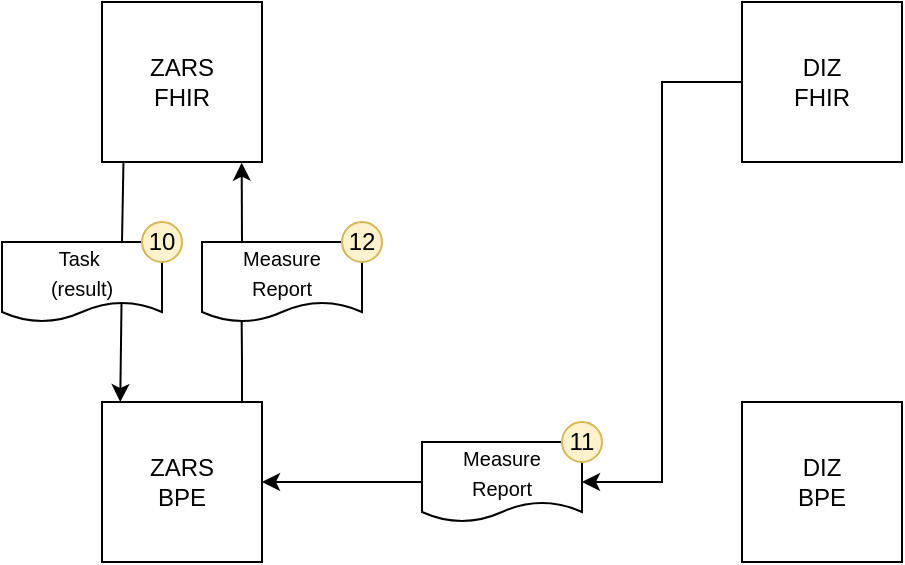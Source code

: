 <mxfile version="14.1.8" type="device"><diagram id="VETf5LYlRZAwOjoE17p3" name="Page-1"><mxGraphModel dx="1106" dy="393" grid="1" gridSize="10" guides="1" tooltips="1" connect="1" arrows="1" fold="1" page="1" pageScale="1" pageWidth="1169" pageHeight="827" math="0" shadow="0"><root><mxCell id="0"/><mxCell id="1" parent="0"/><mxCell id="ePRh4TcFxG1AIVr1Jd2X-204" style="edgeStyle=orthogonalEdgeStyle;rounded=0;orthogonalLoop=1;jettySize=auto;html=1;exitX=0.134;exitY=1.007;exitDx=0;exitDy=0;entryX=0.75;entryY=0;entryDx=0;entryDy=0;startArrow=none;startFill=0;endArrow=none;endFill=0;exitPerimeter=0;" parent="1" source="ePRh4TcFxG1AIVr1Jd2X-154" target="ePRh4TcFxG1AIVr1Jd2X-195" edge="1"><mxGeometry relative="1" as="geometry"/></mxCell><mxCell id="ePRh4TcFxG1AIVr1Jd2X-154" value="ZARS&lt;br&gt;FHIR" style="whiteSpace=wrap;html=1;aspect=fixed;" parent="1" vertex="1"><mxGeometry x="240" y="1080" width="80" height="80" as="geometry"/></mxCell><mxCell id="ePRh4TcFxG1AIVr1Jd2X-159" style="edgeStyle=orthogonalEdgeStyle;rounded=0;orthogonalLoop=1;jettySize=auto;html=1;exitX=0.875;exitY=0.002;exitDx=0;exitDy=0;entryX=0.248;entryY=0.994;entryDx=0;entryDy=0;entryPerimeter=0;startArrow=none;startFill=0;endArrow=none;endFill=0;exitPerimeter=0;" parent="1" source="ePRh4TcFxG1AIVr1Jd2X-160" target="ePRh4TcFxG1AIVr1Jd2X-182" edge="1"><mxGeometry relative="1" as="geometry"/></mxCell><mxCell id="ePRh4TcFxG1AIVr1Jd2X-205" style="edgeStyle=orthogonalEdgeStyle;rounded=0;orthogonalLoop=1;jettySize=auto;html=1;exitX=0.114;exitY=0;exitDx=0;exitDy=0;startArrow=classic;startFill=1;endArrow=none;endFill=0;exitPerimeter=0;entryX=0.747;entryY=0.761;entryDx=0;entryDy=0;entryPerimeter=0;" parent="1" source="ePRh4TcFxG1AIVr1Jd2X-160" target="ePRh4TcFxG1AIVr1Jd2X-195" edge="1"><mxGeometry relative="1" as="geometry"><mxPoint x="259.935" y="1250" as="targetPoint"/><Array as="points"><mxPoint x="250" y="1280"/></Array></mxGeometry></mxCell><mxCell id="ePRh4TcFxG1AIVr1Jd2X-160" value="ZARS&lt;br&gt;BPE" style="whiteSpace=wrap;html=1;aspect=fixed;" parent="1" vertex="1"><mxGeometry x="240" y="1280" width="80" height="80" as="geometry"/></mxCell><mxCell id="ePRh4TcFxG1AIVr1Jd2X-162" style="edgeStyle=orthogonalEdgeStyle;rounded=0;orthogonalLoop=1;jettySize=auto;html=1;exitX=0;exitY=0.5;exitDx=0;exitDy=0;entryX=1;entryY=0.5;entryDx=0;entryDy=0;startArrow=none;startFill=0;endArrow=classic;endFill=1;" parent="1" source="ePRh4TcFxG1AIVr1Jd2X-163" target="ePRh4TcFxG1AIVr1Jd2X-194" edge="1"><mxGeometry relative="1" as="geometry"/></mxCell><mxCell id="ePRh4TcFxG1AIVr1Jd2X-163" value="DIZ&lt;br&gt;FHIR" style="whiteSpace=wrap;html=1;aspect=fixed;" parent="1" vertex="1"><mxGeometry x="560" y="1080" width="80" height="80" as="geometry"/></mxCell><mxCell id="ePRh4TcFxG1AIVr1Jd2X-169" value="DIZ&lt;br&gt;BPE" style="whiteSpace=wrap;html=1;aspect=fixed;" parent="1" vertex="1"><mxGeometry x="560" y="1280" width="80" height="80" as="geometry"/></mxCell><mxCell id="ePRh4TcFxG1AIVr1Jd2X-181" style="edgeStyle=orthogonalEdgeStyle;rounded=0;orthogonalLoop=1;jettySize=auto;html=1;exitX=0.25;exitY=0;exitDx=0;exitDy=0;startArrow=none;startFill=0;endArrow=classic;endFill=1;entryX=0.873;entryY=1.004;entryDx=0;entryDy=0;entryPerimeter=0;" parent="1" source="ePRh4TcFxG1AIVr1Jd2X-182" target="ePRh4TcFxG1AIVr1Jd2X-154" edge="1"><mxGeometry relative="1" as="geometry"><mxPoint x="310" y="1170" as="targetPoint"/></mxGeometry></mxCell><mxCell id="ePRh4TcFxG1AIVr1Jd2X-182" value="&lt;font style=&quot;font-size: 10px&quot;&gt;Measure&lt;br&gt;Report&lt;/font&gt;" style="shape=document;whiteSpace=wrap;html=1;boundedLbl=1;size=0.25;" parent="1" vertex="1"><mxGeometry x="290" y="1200" width="80" height="40" as="geometry"/></mxCell><mxCell id="ePRh4TcFxG1AIVr1Jd2X-192" value="12" style="ellipse;whiteSpace=wrap;html=1;aspect=fixed;fillColor=#fff2cc;strokeColor=#d6b656;" parent="1" vertex="1"><mxGeometry x="360" y="1190" width="20" height="20" as="geometry"/></mxCell><mxCell id="ePRh4TcFxG1AIVr1Jd2X-193" style="edgeStyle=orthogonalEdgeStyle;rounded=0;orthogonalLoop=1;jettySize=auto;html=1;exitX=0;exitY=0.5;exitDx=0;exitDy=0;entryX=1;entryY=0.5;entryDx=0;entryDy=0;startArrow=none;startFill=0;endArrow=classic;endFill=1;" parent="1" source="ePRh4TcFxG1AIVr1Jd2X-194" target="ePRh4TcFxG1AIVr1Jd2X-160" edge="1"><mxGeometry relative="1" as="geometry"/></mxCell><mxCell id="ePRh4TcFxG1AIVr1Jd2X-194" value="&lt;font style=&quot;font-size: 10px&quot;&gt;Measure&lt;br&gt;Report&lt;/font&gt;" style="shape=document;whiteSpace=wrap;html=1;boundedLbl=1;size=0.25;" parent="1" vertex="1"><mxGeometry x="400" y="1300" width="80" height="40" as="geometry"/></mxCell><mxCell id="ePRh4TcFxG1AIVr1Jd2X-195" value="&lt;font style=&quot;font-size: 10px&quot;&gt;Task&amp;nbsp;&lt;br&gt;(result)&lt;/font&gt;" style="shape=document;whiteSpace=wrap;html=1;boundedLbl=1;size=0.25;" parent="1" vertex="1"><mxGeometry x="190" y="1200" width="80" height="40" as="geometry"/></mxCell><mxCell id="ePRh4TcFxG1AIVr1Jd2X-196" value="10" style="ellipse;whiteSpace=wrap;html=1;aspect=fixed;fillColor=#fff2cc;strokeColor=#d6b656;" parent="1" vertex="1"><mxGeometry x="260" y="1190" width="20" height="20" as="geometry"/></mxCell><mxCell id="ePRh4TcFxG1AIVr1Jd2X-203" value="11" style="ellipse;whiteSpace=wrap;html=1;aspect=fixed;fillColor=#fff2cc;strokeColor=#d6b656;" parent="1" vertex="1"><mxGeometry x="470" y="1290" width="20" height="20" as="geometry"/></mxCell></root></mxGraphModel></diagram></mxfile>